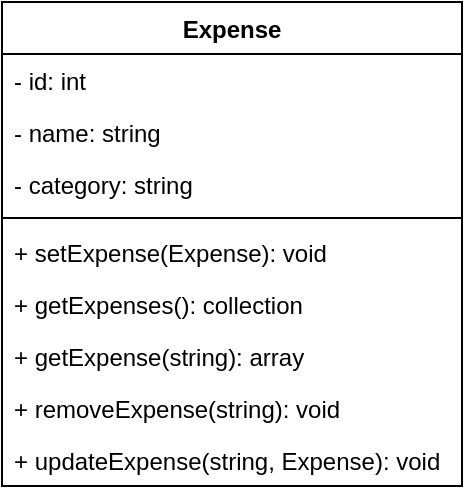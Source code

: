 <mxfile version="24.2.5" type="device">
  <diagram name="Page-1" id="VtBGR13sWmrdGVry-nHG">
    <mxGraphModel dx="1120" dy="558" grid="1" gridSize="10" guides="1" tooltips="1" connect="1" arrows="1" fold="1" page="1" pageScale="1" pageWidth="827" pageHeight="1169" math="0" shadow="0">
      <root>
        <mxCell id="0" />
        <mxCell id="1" parent="0" />
        <mxCell id="bdDEGDjfC6XjsvHr1hme-1" value="Expense" style="swimlane;fontStyle=1;align=center;verticalAlign=top;childLayout=stackLayout;horizontal=1;startSize=26;horizontalStack=0;resizeParent=1;resizeParentMax=0;resizeLast=0;collapsible=1;marginBottom=0;whiteSpace=wrap;html=1;" parent="1" vertex="1">
          <mxGeometry x="190" y="140" width="230" height="242" as="geometry" />
        </mxCell>
        <mxCell id="bdDEGDjfC6XjsvHr1hme-2" value="- id: int" style="text;strokeColor=none;fillColor=none;align=left;verticalAlign=top;spacingLeft=4;spacingRight=4;overflow=hidden;rotatable=0;points=[[0,0.5],[1,0.5]];portConstraint=eastwest;whiteSpace=wrap;html=1;" parent="bdDEGDjfC6XjsvHr1hme-1" vertex="1">
          <mxGeometry y="26" width="230" height="26" as="geometry" />
        </mxCell>
        <mxCell id="czaCizDWsJEGLK4gfFNm-1" value="- name: string" style="text;strokeColor=none;fillColor=none;align=left;verticalAlign=top;spacingLeft=4;spacingRight=4;overflow=hidden;rotatable=0;points=[[0,0.5],[1,0.5]];portConstraint=eastwest;whiteSpace=wrap;html=1;" vertex="1" parent="bdDEGDjfC6XjsvHr1hme-1">
          <mxGeometry y="52" width="230" height="26" as="geometry" />
        </mxCell>
        <mxCell id="bdDEGDjfC6XjsvHr1hme-5" value="- category: string" style="text;strokeColor=none;fillColor=none;align=left;verticalAlign=top;spacingLeft=4;spacingRight=4;overflow=hidden;rotatable=0;points=[[0,0.5],[1,0.5]];portConstraint=eastwest;whiteSpace=wrap;html=1;" parent="bdDEGDjfC6XjsvHr1hme-1" vertex="1">
          <mxGeometry y="78" width="230" height="26" as="geometry" />
        </mxCell>
        <mxCell id="bdDEGDjfC6XjsvHr1hme-3" value="" style="line;strokeWidth=1;fillColor=none;align=left;verticalAlign=middle;spacingTop=-1;spacingLeft=3;spacingRight=3;rotatable=0;labelPosition=right;points=[];portConstraint=eastwest;strokeColor=inherit;" parent="bdDEGDjfC6XjsvHr1hme-1" vertex="1">
          <mxGeometry y="104" width="230" height="8" as="geometry" />
        </mxCell>
        <mxCell id="bdDEGDjfC6XjsvHr1hme-4" value="+ setExpense(Expense): void" style="text;strokeColor=none;fillColor=none;align=left;verticalAlign=top;spacingLeft=4;spacingRight=4;overflow=hidden;rotatable=0;points=[[0,0.5],[1,0.5]];portConstraint=eastwest;whiteSpace=wrap;html=1;" parent="bdDEGDjfC6XjsvHr1hme-1" vertex="1">
          <mxGeometry y="112" width="230" height="26" as="geometry" />
        </mxCell>
        <mxCell id="bdDEGDjfC6XjsvHr1hme-9" value="+ getExpenses(): collection" style="text;strokeColor=none;fillColor=none;align=left;verticalAlign=top;spacingLeft=4;spacingRight=4;overflow=hidden;rotatable=0;points=[[0,0.5],[1,0.5]];portConstraint=eastwest;whiteSpace=wrap;html=1;" parent="bdDEGDjfC6XjsvHr1hme-1" vertex="1">
          <mxGeometry y="138" width="230" height="26" as="geometry" />
        </mxCell>
        <mxCell id="bdDEGDjfC6XjsvHr1hme-7" value="+ getExpense(string): array" style="text;strokeColor=none;fillColor=none;align=left;verticalAlign=top;spacingLeft=4;spacingRight=4;overflow=hidden;rotatable=0;points=[[0,0.5],[1,0.5]];portConstraint=eastwest;whiteSpace=wrap;html=1;" parent="bdDEGDjfC6XjsvHr1hme-1" vertex="1">
          <mxGeometry y="164" width="230" height="26" as="geometry" />
        </mxCell>
        <mxCell id="bdDEGDjfC6XjsvHr1hme-8" value="+ removeExpense(string): void" style="text;strokeColor=none;fillColor=none;align=left;verticalAlign=top;spacingLeft=4;spacingRight=4;overflow=hidden;rotatable=0;points=[[0,0.5],[1,0.5]];portConstraint=eastwest;whiteSpace=wrap;html=1;" parent="bdDEGDjfC6XjsvHr1hme-1" vertex="1">
          <mxGeometry y="190" width="230" height="26" as="geometry" />
        </mxCell>
        <mxCell id="bdDEGDjfC6XjsvHr1hme-6" value="+ updateExpense(string, Expense): void" style="text;strokeColor=none;fillColor=none;align=left;verticalAlign=top;spacingLeft=4;spacingRight=4;overflow=hidden;rotatable=0;points=[[0,0.5],[1,0.5]];portConstraint=eastwest;whiteSpace=wrap;html=1;" parent="bdDEGDjfC6XjsvHr1hme-1" vertex="1">
          <mxGeometry y="216" width="230" height="26" as="geometry" />
        </mxCell>
      </root>
    </mxGraphModel>
  </diagram>
</mxfile>
